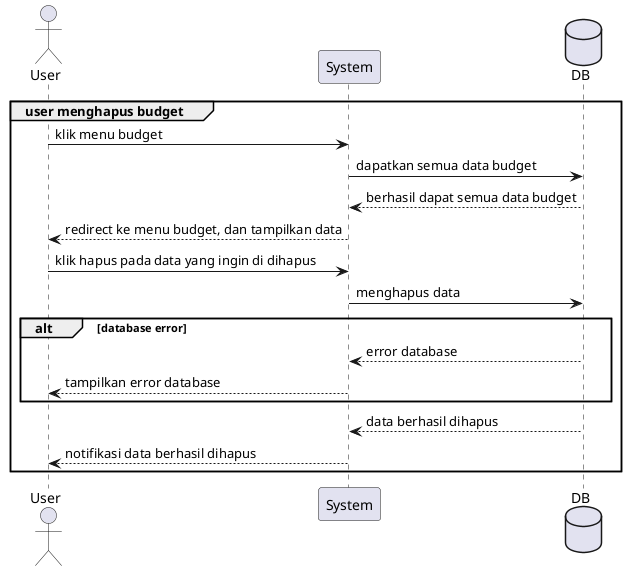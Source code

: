 @startuml kelompok1
actor User
participant System
database DB
group user menghapus budget
  User -> System : klik menu budget
  System -> DB : dapatkan semua data budget
  System <-- DB : berhasil dapat semua data budget
  User <-- System : redirect ke menu budget, dan tampilkan data
  User -> System : klik hapus pada data yang ingin di dihapus
  System -> DB : menghapus data
  alt database error
  System <-- DB : error database
  User <-- System : tampilkan error database
  end
  System <-- DB : data berhasil dihapus
  User <-- System : notifikasi data berhasil dihapus
end
@enduml